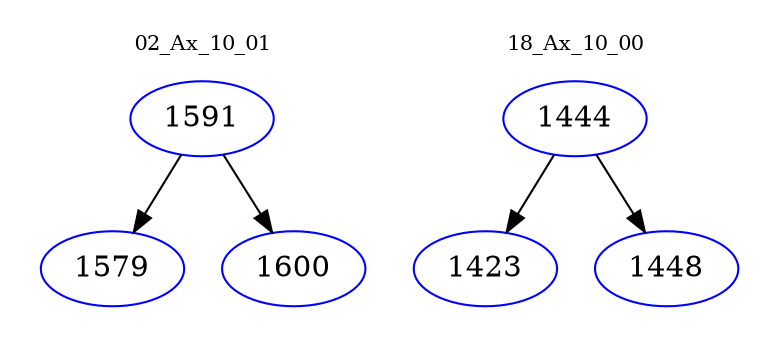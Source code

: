 digraph{
subgraph cluster_0 {
color = white
label = "02_Ax_10_01";
fontsize=10;
T0_1591 [label="1591", color="blue"]
T0_1591 -> T0_1579 [color="black"]
T0_1579 [label="1579", color="blue"]
T0_1591 -> T0_1600 [color="black"]
T0_1600 [label="1600", color="blue"]
}
subgraph cluster_1 {
color = white
label = "18_Ax_10_00";
fontsize=10;
T1_1444 [label="1444", color="blue"]
T1_1444 -> T1_1423 [color="black"]
T1_1423 [label="1423", color="blue"]
T1_1444 -> T1_1448 [color="black"]
T1_1448 [label="1448", color="blue"]
}
}
